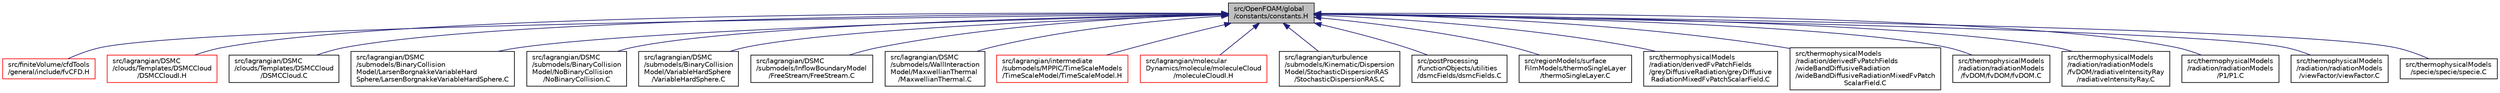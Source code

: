 digraph "src/OpenFOAM/global/constants/constants.H"
{
  bgcolor="transparent";
  edge [fontname="Helvetica",fontsize="10",labelfontname="Helvetica",labelfontsize="10"];
  node [fontname="Helvetica",fontsize="10",shape=record];
  Node1 [label="src/OpenFOAM/global\l/constants/constants.H",height=0.2,width=0.4,color="black", fillcolor="grey75", style="filled", fontcolor="black"];
  Node1 -> Node2 [dir="back",color="midnightblue",fontsize="10",style="solid",fontname="Helvetica"];
  Node2 [label="src/finiteVolume/cfdTools\l/general/include/fvCFD.H",height=0.2,width=0.4,color="red",URL="$a05188.html"];
  Node1 -> Node3 [dir="back",color="midnightblue",fontsize="10",style="solid",fontname="Helvetica"];
  Node3 [label="src/lagrangian/DSMC\l/clouds/Templates/DSMCCloud\l/DSMCCloudI.H",height=0.2,width=0.4,color="red",URL="$a06532.html"];
  Node1 -> Node4 [dir="back",color="midnightblue",fontsize="10",style="solid",fontname="Helvetica"];
  Node4 [label="src/lagrangian/DSMC\l/clouds/Templates/DSMCCloud\l/DSMCCloud.C",height=0.2,width=0.4,color="black",URL="$a06530.html"];
  Node1 -> Node5 [dir="back",color="midnightblue",fontsize="10",style="solid",fontname="Helvetica"];
  Node5 [label="src/lagrangian/DSMC\l/submodels/BinaryCollision\lModel/LarsenBorgnakkeVariableHard\lSphere/LarsenBorgnakkeVariableHardSphere.C",height=0.2,width=0.4,color="black",URL="$a06546.html"];
  Node1 -> Node6 [dir="back",color="midnightblue",fontsize="10",style="solid",fontname="Helvetica"];
  Node6 [label="src/lagrangian/DSMC\l/submodels/BinaryCollision\lModel/NoBinaryCollision\l/NoBinaryCollision.C",height=0.2,width=0.4,color="black",URL="$a06548.html"];
  Node1 -> Node7 [dir="back",color="midnightblue",fontsize="10",style="solid",fontname="Helvetica"];
  Node7 [label="src/lagrangian/DSMC\l/submodels/BinaryCollision\lModel/VariableHardSphere\l/VariableHardSphere.C",height=0.2,width=0.4,color="black",URL="$a06550.html"];
  Node1 -> Node8 [dir="back",color="midnightblue",fontsize="10",style="solid",fontname="Helvetica"];
  Node8 [label="src/lagrangian/DSMC\l/submodels/InflowBoundaryModel\l/FreeStream/FreeStream.C",height=0.2,width=0.4,color="black",URL="$a06552.html"];
  Node1 -> Node9 [dir="back",color="midnightblue",fontsize="10",style="solid",fontname="Helvetica"];
  Node9 [label="src/lagrangian/DSMC\l/submodels/WallInteraction\lModel/MaxwellianThermal\l/MaxwellianThermal.C",height=0.2,width=0.4,color="black",URL="$a06559.html"];
  Node1 -> Node10 [dir="back",color="midnightblue",fontsize="10",style="solid",fontname="Helvetica"];
  Node10 [label="src/lagrangian/intermediate\l/submodels/MPPIC/TimeScaleModels\l/TimeScaleModel/TimeScaleModel.H",height=0.2,width=0.4,color="red",URL="$a06919.html"];
  Node1 -> Node11 [dir="back",color="midnightblue",fontsize="10",style="solid",fontname="Helvetica"];
  Node11 [label="src/lagrangian/molecular\lDynamics/molecule/moleculeCloud\l/moleculeCloudI.H",height=0.2,width=0.4,color="red",URL="$a07023.html"];
  Node1 -> Node12 [dir="back",color="midnightblue",fontsize="10",style="solid",fontname="Helvetica"];
  Node12 [label="src/lagrangian/turbulence\l/submodels/Kinematic/Dispersion\lModel/StochasticDispersionRAS\l/StochasticDispersionRAS.C",height=0.2,width=0.4,color="black",URL="$a07144.html"];
  Node1 -> Node13 [dir="back",color="midnightblue",fontsize="10",style="solid",fontname="Helvetica"];
  Node13 [label="src/postProcessing\l/functionObjects/utilities\l/dsmcFields/dsmcFields.C",height=0.2,width=0.4,color="black",URL="$a09482.html"];
  Node1 -> Node14 [dir="back",color="midnightblue",fontsize="10",style="solid",fontname="Helvetica"];
  Node14 [label="src/regionModels/surface\lFilmModels/thermoSingleLayer\l/thermoSingleLayer.C",height=0.2,width=0.4,color="black",URL="$a09732.html"];
  Node1 -> Node15 [dir="back",color="midnightblue",fontsize="10",style="solid",fontname="Helvetica"];
  Node15 [label="src/thermophysicalModels\l/radiation/derivedFvPatchFields\l/greyDiffusiveRadiation/greyDiffusive\lRadiationMixedFvPatchScalarField.C",height=0.2,width=0.4,color="black",URL="$a10338.html"];
  Node1 -> Node16 [dir="back",color="midnightblue",fontsize="10",style="solid",fontname="Helvetica"];
  Node16 [label="src/thermophysicalModels\l/radiation/derivedFvPatchFields\l/wideBandDiffusiveRadiation\l/wideBandDiffusiveRadiationMixedFvPatch\lScalarField.C",height=0.2,width=0.4,color="black",URL="$a10348.html"];
  Node1 -> Node17 [dir="back",color="midnightblue",fontsize="10",style="solid",fontname="Helvetica"];
  Node17 [label="src/thermophysicalModels\l/radiation/radiationModels\l/fvDOM/fvDOM/fvDOM.C",height=0.2,width=0.4,color="black",URL="$a10357.html"];
  Node1 -> Node18 [dir="back",color="midnightblue",fontsize="10",style="solid",fontname="Helvetica"];
  Node18 [label="src/thermophysicalModels\l/radiation/radiationModels\l/fvDOM/radiativeIntensityRay\l/radiativeIntensityRay.C",height=0.2,width=0.4,color="black",URL="$a10360.html"];
  Node1 -> Node19 [dir="back",color="midnightblue",fontsize="10",style="solid",fontname="Helvetica"];
  Node19 [label="src/thermophysicalModels\l/radiation/radiationModels\l/P1/P1.C",height=0.2,width=0.4,color="black",URL="$a10365.html"];
  Node1 -> Node20 [dir="back",color="midnightblue",fontsize="10",style="solid",fontname="Helvetica"];
  Node20 [label="src/thermophysicalModels\l/radiation/radiationModels\l/viewFactor/viewFactor.C",height=0.2,width=0.4,color="black",URL="$a10370.html"];
  Node1 -> Node21 [dir="back",color="midnightblue",fontsize="10",style="solid",fontname="Helvetica"];
  Node21 [label="src/thermophysicalModels\l/specie/specie/specie.C",height=0.2,width=0.4,color="black",URL="$a10573.html"];
}
